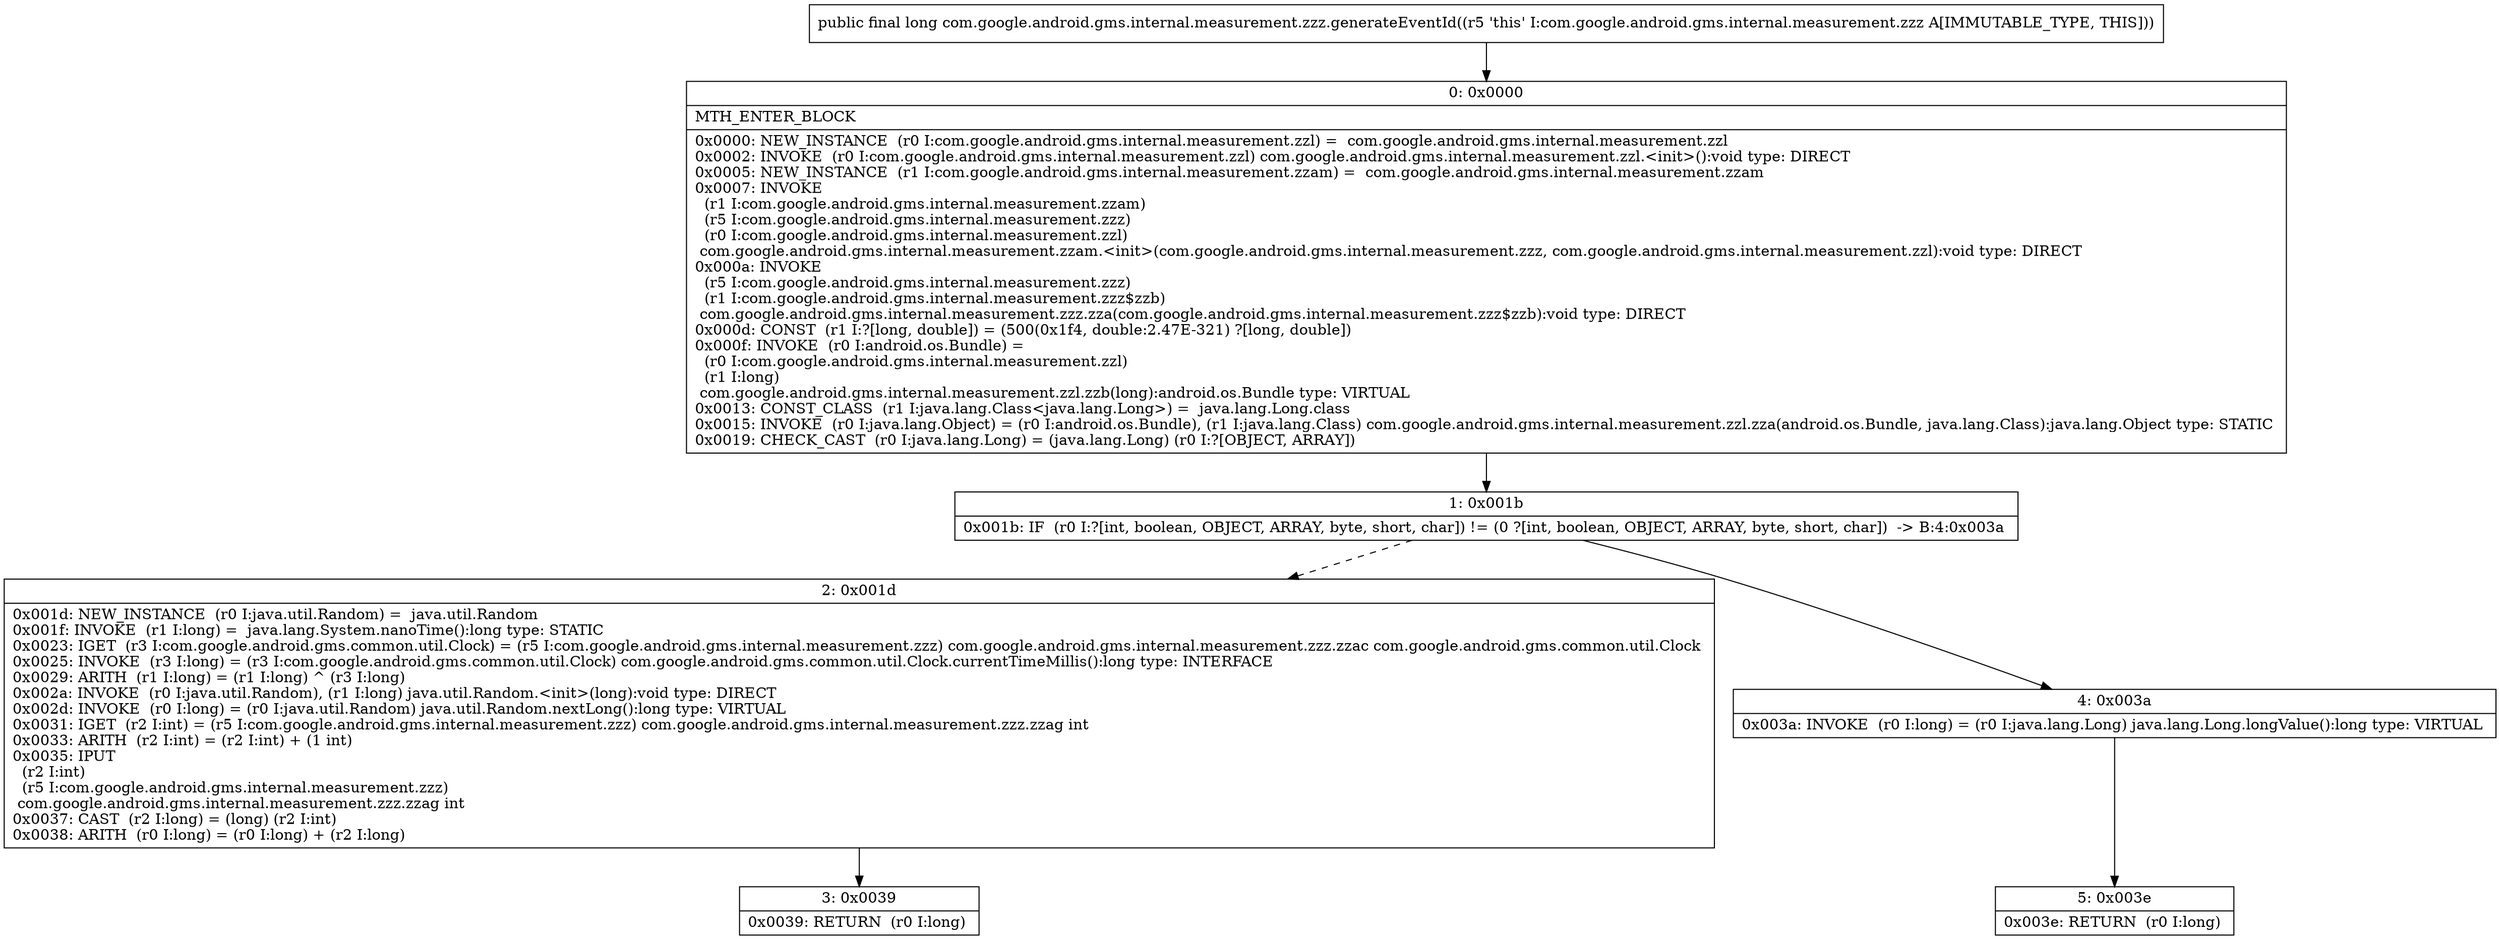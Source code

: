 digraph "CFG forcom.google.android.gms.internal.measurement.zzz.generateEventId()J" {
Node_0 [shape=record,label="{0\:\ 0x0000|MTH_ENTER_BLOCK\l|0x0000: NEW_INSTANCE  (r0 I:com.google.android.gms.internal.measurement.zzl) =  com.google.android.gms.internal.measurement.zzl \l0x0002: INVOKE  (r0 I:com.google.android.gms.internal.measurement.zzl) com.google.android.gms.internal.measurement.zzl.\<init\>():void type: DIRECT \l0x0005: NEW_INSTANCE  (r1 I:com.google.android.gms.internal.measurement.zzam) =  com.google.android.gms.internal.measurement.zzam \l0x0007: INVOKE  \l  (r1 I:com.google.android.gms.internal.measurement.zzam)\l  (r5 I:com.google.android.gms.internal.measurement.zzz)\l  (r0 I:com.google.android.gms.internal.measurement.zzl)\l com.google.android.gms.internal.measurement.zzam.\<init\>(com.google.android.gms.internal.measurement.zzz, com.google.android.gms.internal.measurement.zzl):void type: DIRECT \l0x000a: INVOKE  \l  (r5 I:com.google.android.gms.internal.measurement.zzz)\l  (r1 I:com.google.android.gms.internal.measurement.zzz$zzb)\l com.google.android.gms.internal.measurement.zzz.zza(com.google.android.gms.internal.measurement.zzz$zzb):void type: DIRECT \l0x000d: CONST  (r1 I:?[long, double]) = (500(0x1f4, double:2.47E\-321) ?[long, double]) \l0x000f: INVOKE  (r0 I:android.os.Bundle) = \l  (r0 I:com.google.android.gms.internal.measurement.zzl)\l  (r1 I:long)\l com.google.android.gms.internal.measurement.zzl.zzb(long):android.os.Bundle type: VIRTUAL \l0x0013: CONST_CLASS  (r1 I:java.lang.Class\<java.lang.Long\>) =  java.lang.Long.class \l0x0015: INVOKE  (r0 I:java.lang.Object) = (r0 I:android.os.Bundle), (r1 I:java.lang.Class) com.google.android.gms.internal.measurement.zzl.zza(android.os.Bundle, java.lang.Class):java.lang.Object type: STATIC \l0x0019: CHECK_CAST  (r0 I:java.lang.Long) = (java.lang.Long) (r0 I:?[OBJECT, ARRAY]) \l}"];
Node_1 [shape=record,label="{1\:\ 0x001b|0x001b: IF  (r0 I:?[int, boolean, OBJECT, ARRAY, byte, short, char]) != (0 ?[int, boolean, OBJECT, ARRAY, byte, short, char])  \-\> B:4:0x003a \l}"];
Node_2 [shape=record,label="{2\:\ 0x001d|0x001d: NEW_INSTANCE  (r0 I:java.util.Random) =  java.util.Random \l0x001f: INVOKE  (r1 I:long) =  java.lang.System.nanoTime():long type: STATIC \l0x0023: IGET  (r3 I:com.google.android.gms.common.util.Clock) = (r5 I:com.google.android.gms.internal.measurement.zzz) com.google.android.gms.internal.measurement.zzz.zzac com.google.android.gms.common.util.Clock \l0x0025: INVOKE  (r3 I:long) = (r3 I:com.google.android.gms.common.util.Clock) com.google.android.gms.common.util.Clock.currentTimeMillis():long type: INTERFACE \l0x0029: ARITH  (r1 I:long) = (r1 I:long) ^ (r3 I:long) \l0x002a: INVOKE  (r0 I:java.util.Random), (r1 I:long) java.util.Random.\<init\>(long):void type: DIRECT \l0x002d: INVOKE  (r0 I:long) = (r0 I:java.util.Random) java.util.Random.nextLong():long type: VIRTUAL \l0x0031: IGET  (r2 I:int) = (r5 I:com.google.android.gms.internal.measurement.zzz) com.google.android.gms.internal.measurement.zzz.zzag int \l0x0033: ARITH  (r2 I:int) = (r2 I:int) + (1 int) \l0x0035: IPUT  \l  (r2 I:int)\l  (r5 I:com.google.android.gms.internal.measurement.zzz)\l com.google.android.gms.internal.measurement.zzz.zzag int \l0x0037: CAST  (r2 I:long) = (long) (r2 I:int) \l0x0038: ARITH  (r0 I:long) = (r0 I:long) + (r2 I:long) \l}"];
Node_3 [shape=record,label="{3\:\ 0x0039|0x0039: RETURN  (r0 I:long) \l}"];
Node_4 [shape=record,label="{4\:\ 0x003a|0x003a: INVOKE  (r0 I:long) = (r0 I:java.lang.Long) java.lang.Long.longValue():long type: VIRTUAL \l}"];
Node_5 [shape=record,label="{5\:\ 0x003e|0x003e: RETURN  (r0 I:long) \l}"];
MethodNode[shape=record,label="{public final long com.google.android.gms.internal.measurement.zzz.generateEventId((r5 'this' I:com.google.android.gms.internal.measurement.zzz A[IMMUTABLE_TYPE, THIS])) }"];
MethodNode -> Node_0;
Node_0 -> Node_1;
Node_1 -> Node_2[style=dashed];
Node_1 -> Node_4;
Node_2 -> Node_3;
Node_4 -> Node_5;
}

